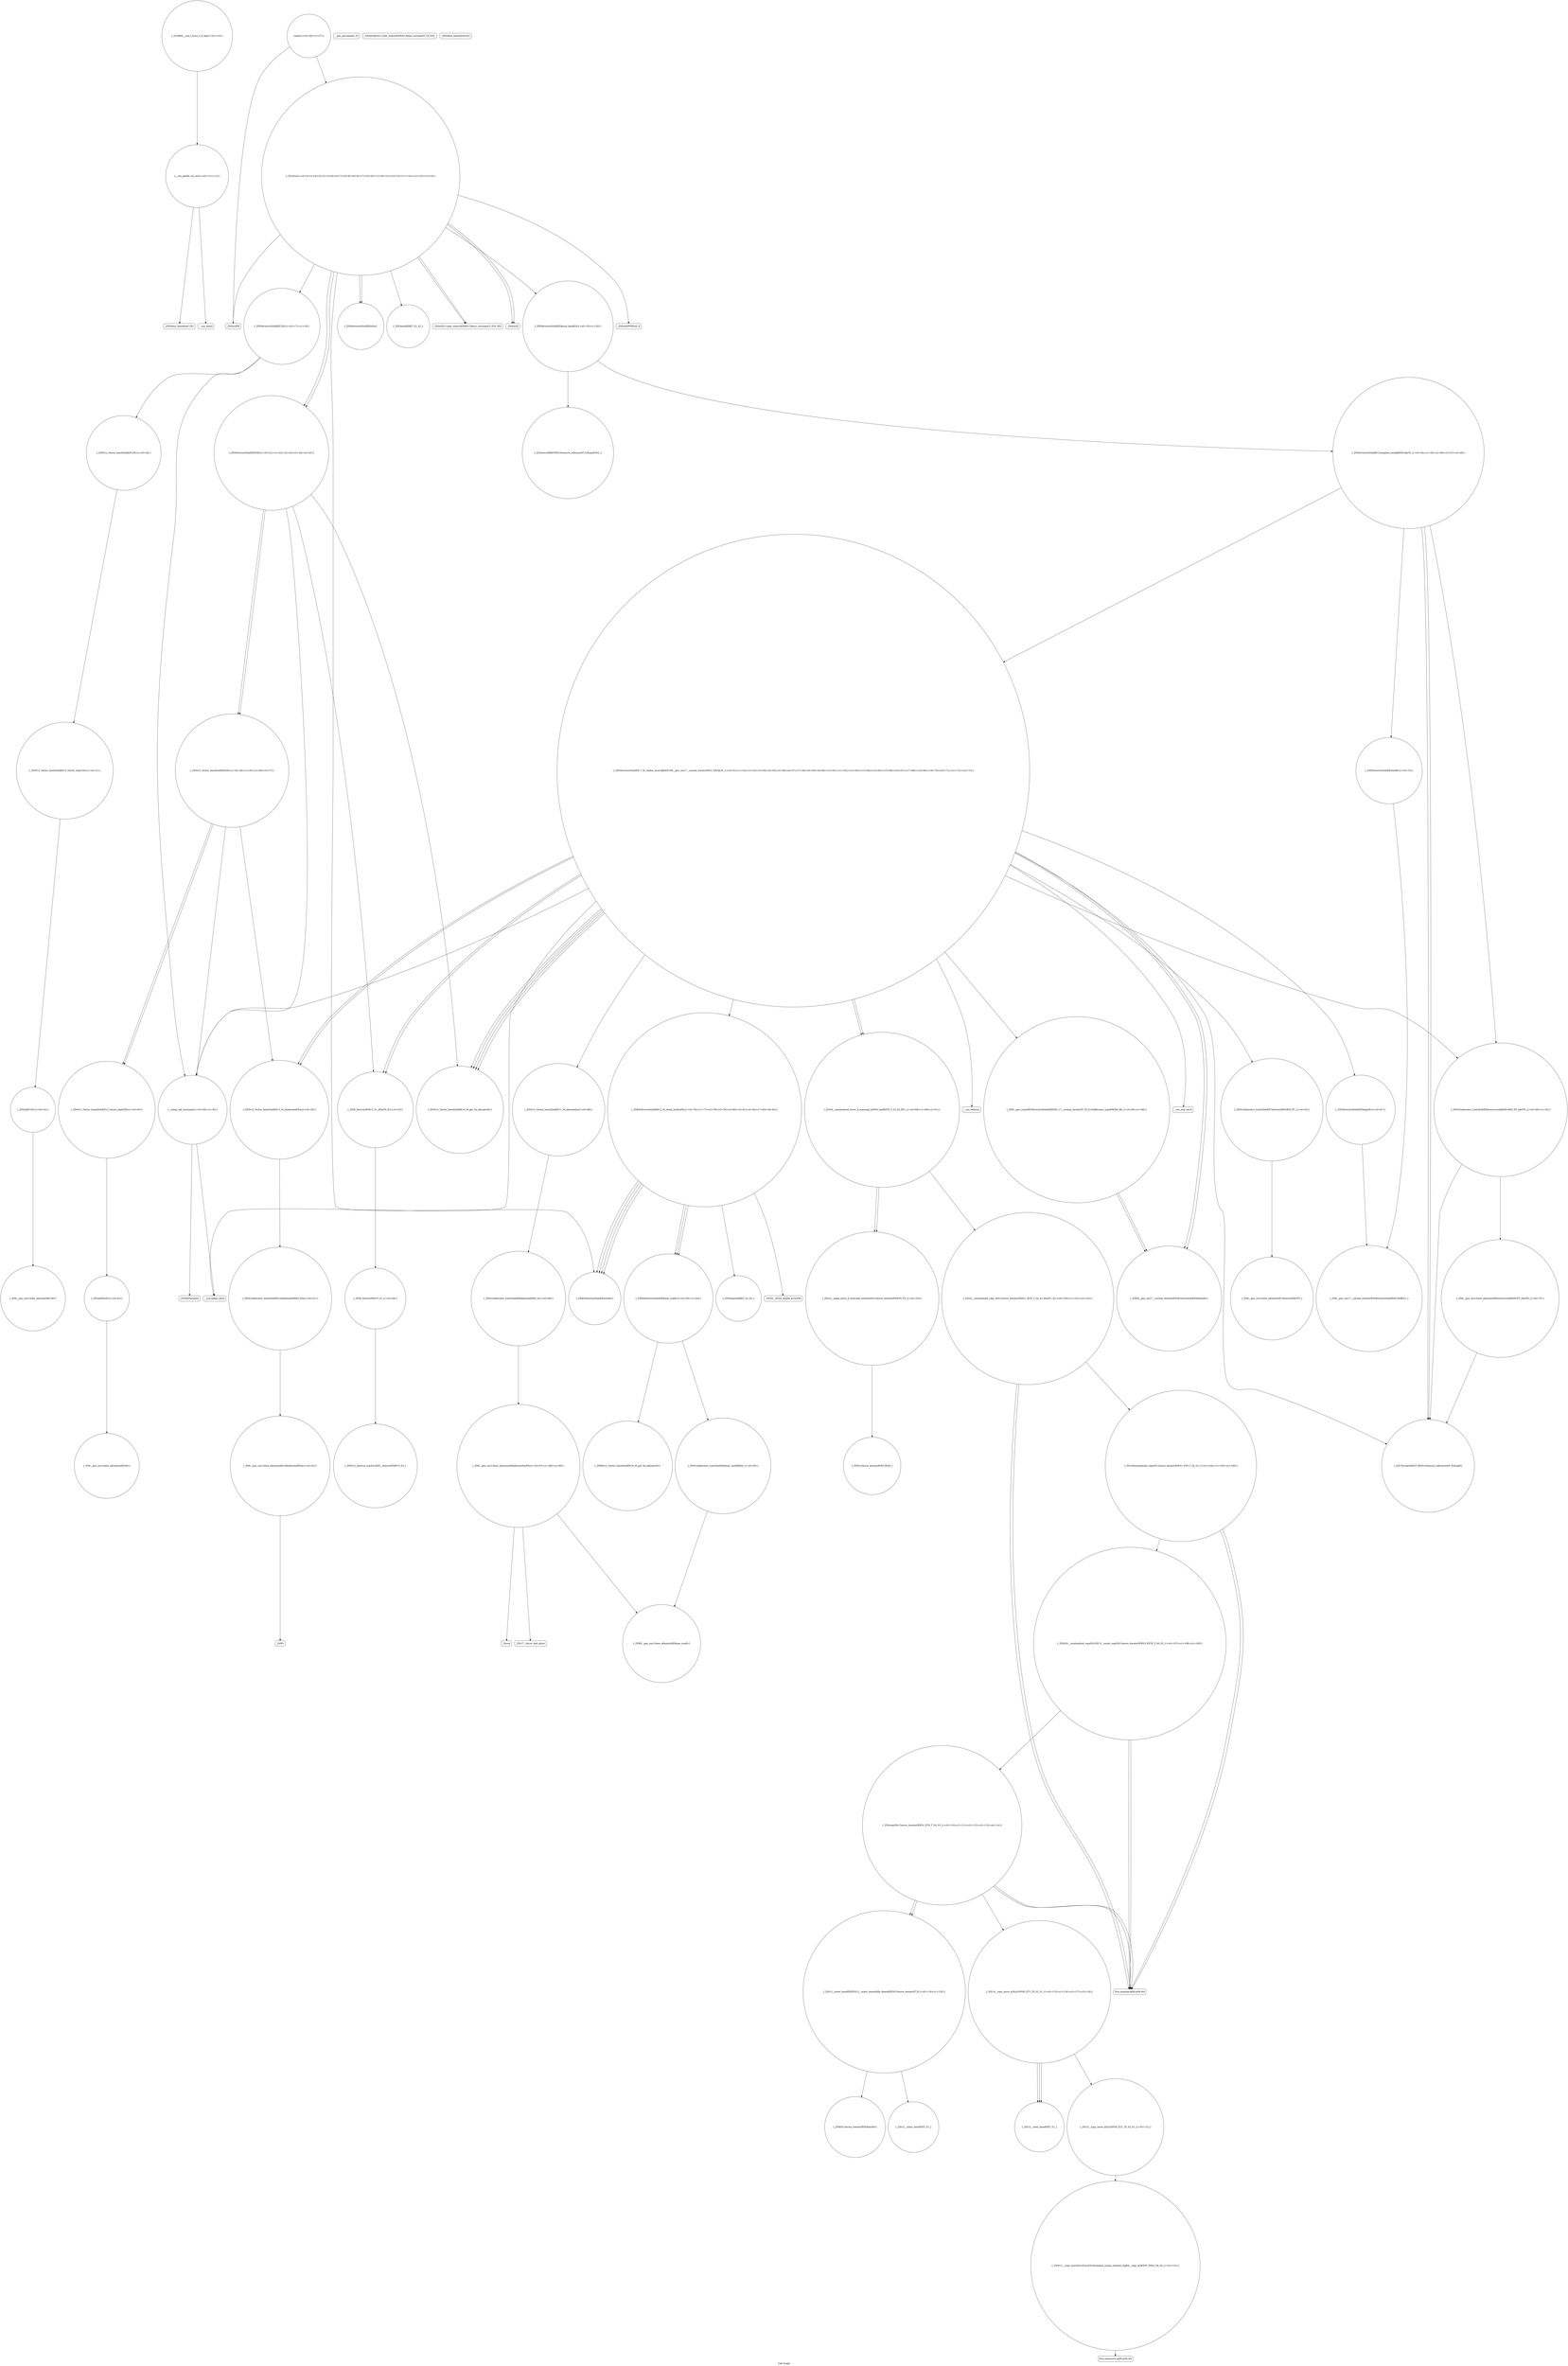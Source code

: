 digraph "Call Graph" {
	label="Call Graph";

	Node0x55b16e2389c0 [shape=record,shape=circle,label="{__cxx_global_var_init|{<s0>1|<s1>2}}"];
	Node0x55b16e2389c0:s0 -> Node0x55b16e238a40[color=black];
	Node0x55b16e2389c0:s1 -> Node0x55b16e238b40[color=black];
	Node0x55b16e23a040 [shape=record,shape=circle,label="{_ZN9__gnu_cxxmiIPiSt6vectorIiSaIiEEEENS_17__normal_iteratorIT_T0_E15difference_typeERKS8_SB_|{<s0>85|<s1>86}}"];
	Node0x55b16e23a040:s0 -> Node0x55b16e23b260[color=black];
	Node0x55b16e23a040:s1 -> Node0x55b16e23b260[color=black];
	Node0x55b16e238d40 [shape=record,shape=circle,label="{_ZNSt6vectorIiSaIiEE9push_backEOi|{<s0>19|<s1>20}}"];
	Node0x55b16e238d40:s0 -> Node0x55b16e239cc0[color=black];
	Node0x55b16e238d40:s1 -> Node0x55b16e239c40[color=black];
	Node0x55b16e23b3e0 [shape=record,shape=Mrecord,label="{__cxa_end_catch}"];
	Node0x55b16e2390c0 [shape=record,shape=Mrecord,label="{_ZNSolsEPFRSoS_E}"];
	Node0x55b16e23b760 [shape=record,shape=circle,label="{_ZN9__gnu_cxx17__normal_iteratorIPiSt6vectorIiSaIiEEEC2ERKS1_}"];
	Node0x55b16e239440 [shape=record,shape=Mrecord,label="{_ZSt9terminatev}"];
	Node0x55b16e23bae0 [shape=record,shape=circle,label="{_ZSt18uninitialized_copyISt13move_iteratorIPiES1_ET0_T_S4_S3_|{<s0>104|<s1>105|<s2>106}}"];
	Node0x55b16e23bae0:s0 -> Node0x55b16e23bb60[color=black];
	Node0x55b16e23bae0:s1 -> Node0x55b16e23bb60[color=black];
	Node0x55b16e23bae0:s2 -> Node0x55b16e23bbe0[color=black];
	Node0x55b16e2397c0 [shape=record,shape=circle,label="{_ZSt8_DestroyIPiEvT_S1_|{<s0>38}}"];
	Node0x55b16e2397c0:s0 -> Node0x55b16e239840[color=black];
	Node0x55b16e23be60 [shape=record,shape=circle,label="{_ZSt12__niter_baseIPiET_S1_}"];
	Node0x55b16e239b40 [shape=record,shape=circle,label="{_ZNSaIiED2Ev|{<s0>43}}"];
	Node0x55b16e239b40:s0 -> Node0x55b16e239bc0[color=black];
	Node0x55b16e23c1e0 [shape=record,shape=circle,label="{_GLOBAL__sub_I_huuu_3_0.cpp|{<s0>123}}"];
	Node0x55b16e23c1e0:s0 -> Node0x55b16e2389c0[color=black];
	Node0x55b16e239ec0 [shape=record,shape=circle,label="{_ZNSt6vectorIiSaIiEE3endEv|{<s0>74}}"];
	Node0x55b16e239ec0:s0 -> Node0x55b16e23b760[color=black];
	Node0x55b16e238bc0 [shape=record,shape=circle,label="{_Z5solvei|{<s0>3|<s1>4|<s2>5|<s3>6|<s4>7|<s5>8|<s6>9|<s7>10|<s8>11|<s9>12|<s10>13|<s11>14|<s12>15|<s13>16}}"];
	Node0x55b16e238bc0:s0 -> Node0x55b16e238c40[color=black];
	Node0x55b16e238bc0:s1 -> Node0x55b16e238cc0[color=black];
	Node0x55b16e238bc0:s2 -> Node0x55b16e238d40[color=black];
	Node0x55b16e238bc0:s3 -> Node0x55b16e2391c0[color=black];
	Node0x55b16e238bc0:s4 -> Node0x55b16e238e40[color=black];
	Node0x55b16e238bc0:s5 -> Node0x55b16e238ec0[color=black];
	Node0x55b16e238bc0:s6 -> Node0x55b16e238ec0[color=black];
	Node0x55b16e238bc0:s7 -> Node0x55b16e238f40[color=black];
	Node0x55b16e238bc0:s8 -> Node0x55b16e238fc0[color=black];
	Node0x55b16e238bc0:s9 -> Node0x55b16e239040[color=black];
	Node0x55b16e238bc0:s10 -> Node0x55b16e238fc0[color=black];
	Node0x55b16e238bc0:s11 -> Node0x55b16e239040[color=black];
	Node0x55b16e238bc0:s12 -> Node0x55b16e2390c0[color=black];
	Node0x55b16e238bc0:s13 -> Node0x55b16e2391c0[color=black];
	Node0x55b16e23b260 [shape=record,shape=circle,label="{_ZNK9__gnu_cxx17__normal_iteratorIPiSt6vectorIiSaIiEEE4baseEv}"];
	Node0x55b16e238f40 [shape=record,shape=circle,label="{_ZSt3minIiERKT_S2_S2_}"];
	Node0x55b16e23b5e0 [shape=record,shape=circle,label="{_ZNSt16allocator_traitsISaIiEE8max_sizeERKS0_|{<s0>95}}"];
	Node0x55b16e23b5e0:s0 -> Node0x55b16e23b6e0[color=black];
	Node0x55b16e2392c0 [shape=record,shape=circle,label="{_ZNSt12_Vector_baseIiSaIiEEC2Ev|{<s0>28}}"];
	Node0x55b16e2392c0:s0 -> Node0x55b16e2394c0[color=black];
	Node0x55b16e23b960 [shape=record,shape=Mrecord,label="{_Znwm}"];
	Node0x55b16e239640 [shape=record,shape=circle,label="{_ZSt8_DestroyIPiiEvT_S1_RSaIT0_E|{<s0>33}}"];
	Node0x55b16e239640:s0 -> Node0x55b16e2397c0[color=black];
	Node0x55b16e23bce0 [shape=record,shape=circle,label="{_ZSt14__copy_move_a2ILb1EPiS0_ET1_T0_S2_S1_|{<s0>115|<s1>116|<s2>117|<s3>118}}"];
	Node0x55b16e23bce0:s0 -> Node0x55b16e23be60[color=black];
	Node0x55b16e23bce0:s1 -> Node0x55b16e23be60[color=black];
	Node0x55b16e23bce0:s2 -> Node0x55b16e23be60[color=black];
	Node0x55b16e23bce0:s3 -> Node0x55b16e23bde0[color=black];
	Node0x55b16e2399c0 [shape=record,shape=circle,label="{_ZNSt16allocator_traitsISaIiEE10deallocateERS0_Pim|{<s0>41}}"];
	Node0x55b16e2399c0:s0 -> Node0x55b16e239a40[color=black];
	Node0x55b16e23c060 [shape=record,shape=circle,label="{_ZNKSt13move_iteratorIPiE4baseEv}"];
	Node0x55b16e239d40 [shape=record,shape=circle,label="{_ZNSt16allocator_traitsISaIiEE9constructIiJiEEEvRS0_PT_DpOT0_|{<s0>49|<s1>50}}"];
	Node0x55b16e239d40:s0 -> Node0x55b16e239dc0[color=black];
	Node0x55b16e239d40:s1 -> Node0x55b16e239f40[color=black];
	Node0x55b16e238a40 [shape=record,shape=Mrecord,label="{_ZNSt8ios_base4InitC1Ev}"];
	Node0x55b16e23a0c0 [shape=record,shape=circle,label="{_ZNSt6vectorIiSaIiEE5beginEv|{<s0>87}}"];
	Node0x55b16e23a0c0:s0 -> Node0x55b16e23b760[color=black];
	Node0x55b16e238dc0 [shape=record,shape=Mrecord,label="{__gxx_personality_v0}"];
	Node0x55b16e23b460 [shape=record,shape=circle,label="{_ZNKSt6vectorIiSaIiEE8max_sizeEv|{<s0>93|<s1>94}}"];
	Node0x55b16e23b460:s0 -> Node0x55b16e23b660[color=black];
	Node0x55b16e23b460:s1 -> Node0x55b16e23b5e0[color=black];
	Node0x55b16e239140 [shape=record,shape=Mrecord,label="{_ZSt4endlIcSt11char_traitsIcEERSt13basic_ostreamIT_T0_ES6_}"];
	Node0x55b16e23b7e0 [shape=record,shape=circle,label="{_ZNSt16allocator_traitsISaIiEE8allocateERS0_m|{<s0>96}}"];
	Node0x55b16e23b7e0:s0 -> Node0x55b16e23b860[color=black];
	Node0x55b16e2394c0 [shape=record,shape=circle,label="{_ZNSt12_Vector_baseIiSaIiEE12_Vector_implC2Ev|{<s0>31}}"];
	Node0x55b16e2394c0:s0 -> Node0x55b16e239540[color=black];
	Node0x55b16e23bb60 [shape=record,shape=Mrecord,label="{llvm.memcpy.p0i8.p0i8.i64}"];
	Node0x55b16e239840 [shape=record,shape=circle,label="{_ZNSt12_Destroy_auxILb1EE9__destroyIPiEEvT_S3_}"];
	Node0x55b16e23bee0 [shape=record,shape=circle,label="{_ZNSt11__copy_moveILb1ELb1ESt26random_access_iterator_tagE8__copy_mIiEEPT_PKS3_S6_S4_|{<s0>122}}"];
	Node0x55b16e23bee0:s0 -> Node0x55b16e23bf60[color=black];
	Node0x55b16e239bc0 [shape=record,shape=circle,label="{_ZN9__gnu_cxx13new_allocatorIiED2Ev}"];
	Node0x55b16e239f40 [shape=record,shape=circle,label="{_ZN9__gnu_cxx13new_allocatorIiE9constructIiJiEEEvPT_DpOT0_|{<s0>75}}"];
	Node0x55b16e239f40:s0 -> Node0x55b16e239dc0[color=black];
	Node0x55b16e238c40 [shape=record,shape=Mrecord,label="{_ZNSirsERi}"];
	Node0x55b16e23b2e0 [shape=record,shape=circle,label="{_ZNSt16allocator_traitsISaIiEE7destroyIiEEvRS0_PT_|{<s0>92}}"];
	Node0x55b16e23b2e0:s0 -> Node0x55b16e23c160[color=black];
	Node0x55b16e238fc0 [shape=record,shape=Mrecord,label="{_ZStlsISt11char_traitsIcEERSt13basic_ostreamIcT_ES5_PKc}"];
	Node0x55b16e23b660 [shape=record,shape=circle,label="{_ZNKSt12_Vector_baseIiSaIiEE19_M_get_Tp_allocatorEv}"];
	Node0x55b16e239340 [shape=record,shape=circle,label="{__clang_call_terminate|{<s0>29|<s1>30}}"];
	Node0x55b16e239340:s0 -> Node0x55b16e2393c0[color=black];
	Node0x55b16e239340:s1 -> Node0x55b16e239440[color=black];
	Node0x55b16e23b9e0 [shape=record,shape=circle,label="{_ZSt22__uninitialized_copy_aISt13move_iteratorIPiES1_iET0_T_S4_S3_RSaIT1_E|{<s0>100|<s1>101|<s2>102}}"];
	Node0x55b16e23b9e0:s0 -> Node0x55b16e23bb60[color=black];
	Node0x55b16e23b9e0:s1 -> Node0x55b16e23bb60[color=black];
	Node0x55b16e23b9e0:s2 -> Node0x55b16e23bae0[color=black];
	Node0x55b16e2396c0 [shape=record,shape=circle,label="{_ZNSt12_Vector_baseIiSaIiEE19_M_get_Tp_allocatorEv}"];
	Node0x55b16e23bd60 [shape=record,shape=circle,label="{_ZSt12__miter_baseIPiEDTcl12__miter_basecldtfp_4baseEEESt13move_iteratorIT_E|{<s0>119|<s1>120}}"];
	Node0x55b16e23bd60:s0 -> Node0x55b16e23c060[color=black];
	Node0x55b16e23bd60:s1 -> Node0x55b16e23bfe0[color=black];
	Node0x55b16e239a40 [shape=record,shape=circle,label="{_ZN9__gnu_cxx13new_allocatorIiE10deallocateEPim|{<s0>42}}"];
	Node0x55b16e239a40:s0 -> Node0x55b16e239ac0[color=black];
	Node0x55b16e23c0e0 [shape=record,shape=circle,label="{_ZNSt13move_iteratorIPiEC2ES0_}"];
	Node0x55b16e239dc0 [shape=record,shape=circle,label="{_ZSt7forwardIiEOT_RNSt16remove_referenceIS0_E4typeE}"];
	Node0x55b16e238ac0 [shape=record,shape=Mrecord,label="{_ZNSt8ios_base4InitD1Ev}"];
	Node0x55b16e23a140 [shape=record,shape=circle,label="{_ZNSt12_Vector_baseIiSaIiEE11_M_allocateEm|{<s0>88}}"];
	Node0x55b16e23a140:s0 -> Node0x55b16e23b7e0[color=black];
	Node0x55b16e238e40 [shape=record,shape=circle,label="{_ZNKSt6vectorIiSaIiEE4sizeEv}"];
	Node0x55b16e23b4e0 [shape=record,shape=Mrecord,label="{_ZSt20__throw_length_errorPKc}"];
	Node0x55b16e2391c0 [shape=record,shape=circle,label="{_ZNSt6vectorIiSaIiEED2Ev|{<s0>21|<s1>22|<s2>23|<s3>24|<s4>25}}"];
	Node0x55b16e2391c0:s0 -> Node0x55b16e2396c0[color=black];
	Node0x55b16e2391c0:s1 -> Node0x55b16e239640[color=black];
	Node0x55b16e2391c0:s2 -> Node0x55b16e239740[color=black];
	Node0x55b16e2391c0:s3 -> Node0x55b16e239740[color=black];
	Node0x55b16e2391c0:s4 -> Node0x55b16e239340[color=black];
	Node0x55b16e23b860 [shape=record,shape=circle,label="{_ZN9__gnu_cxx13new_allocatorIiE8allocateEmPKv|{<s0>97|<s1>98|<s2>99}}"];
	Node0x55b16e23b860:s0 -> Node0x55b16e23b6e0[color=black];
	Node0x55b16e23b860:s1 -> Node0x55b16e23b8e0[color=black];
	Node0x55b16e23b860:s2 -> Node0x55b16e23b960[color=black];
	Node0x55b16e239540 [shape=record,shape=circle,label="{_ZNSaIiEC2Ev|{<s0>32}}"];
	Node0x55b16e239540:s0 -> Node0x55b16e2395c0[color=black];
	Node0x55b16e23bbe0 [shape=record,shape=circle,label="{_ZNSt20__uninitialized_copyILb1EE13__uninit_copyISt13move_iteratorIPiES3_EET0_T_S6_S5_|{<s0>107|<s1>108|<s2>109}}"];
	Node0x55b16e23bbe0:s0 -> Node0x55b16e23bb60[color=black];
	Node0x55b16e23bbe0:s1 -> Node0x55b16e23bb60[color=black];
	Node0x55b16e23bbe0:s2 -> Node0x55b16e23bc60[color=black];
	Node0x55b16e2398c0 [shape=record,shape=circle,label="{_ZNSt12_Vector_baseIiSaIiEE13_M_deallocateEPim|{<s0>39}}"];
	Node0x55b16e2398c0:s0 -> Node0x55b16e2399c0[color=black];
	Node0x55b16e23bf60 [shape=record,shape=Mrecord,label="{llvm.memmove.p0i8.p0i8.i64}"];
	Node0x55b16e239c40 [shape=record,shape=circle,label="{_ZNSt6vectorIiSaIiEE12emplace_backIJiEEEvDpOT_|{<s0>44|<s1>45|<s2>46|<s3>47|<s4>48}}"];
	Node0x55b16e239c40:s0 -> Node0x55b16e239dc0[color=black];
	Node0x55b16e239c40:s1 -> Node0x55b16e239d40[color=black];
	Node0x55b16e239c40:s2 -> Node0x55b16e239ec0[color=black];
	Node0x55b16e239c40:s3 -> Node0x55b16e239dc0[color=black];
	Node0x55b16e239c40:s4 -> Node0x55b16e239e40[color=black];
	Node0x55b16e239fc0 [shape=record,shape=circle,label="{_ZNKSt6vectorIiSaIiEE12_M_check_lenEmPKc|{<s0>76|<s1>77|<s2>78|<s3>79|<s4>80|<s5>81|<s6>82|<s7>83|<s8>84}}"];
	Node0x55b16e239fc0:s0 -> Node0x55b16e23b460[color=black];
	Node0x55b16e239fc0:s1 -> Node0x55b16e238e40[color=black];
	Node0x55b16e239fc0:s2 -> Node0x55b16e23b4e0[color=black];
	Node0x55b16e239fc0:s3 -> Node0x55b16e238e40[color=black];
	Node0x55b16e239fc0:s4 -> Node0x55b16e238e40[color=black];
	Node0x55b16e239fc0:s5 -> Node0x55b16e23b560[color=black];
	Node0x55b16e239fc0:s6 -> Node0x55b16e238e40[color=black];
	Node0x55b16e239fc0:s7 -> Node0x55b16e23b460[color=black];
	Node0x55b16e239fc0:s8 -> Node0x55b16e23b460[color=black];
	Node0x55b16e238cc0 [shape=record,shape=circle,label="{_ZNSt6vectorIiSaIiEEC2Ev|{<s0>17|<s1>18}}"];
	Node0x55b16e238cc0:s0 -> Node0x55b16e2392c0[color=black];
	Node0x55b16e238cc0:s1 -> Node0x55b16e239340[color=black];
	Node0x55b16e23b360 [shape=record,shape=Mrecord,label="{__cxa_rethrow}"];
	Node0x55b16e239040 [shape=record,shape=Mrecord,label="{_ZNSolsEi}"];
	Node0x55b16e23b6e0 [shape=record,shape=circle,label="{_ZNK9__gnu_cxx13new_allocatorIiE8max_sizeEv}"];
	Node0x55b16e2393c0 [shape=record,shape=Mrecord,label="{__cxa_begin_catch}"];
	Node0x55b16e23ba60 [shape=record,shape=circle,label="{_ZSt32__make_move_if_noexcept_iteratorIiSt13move_iteratorIPiEET0_PT_|{<s0>103}}"];
	Node0x55b16e23ba60:s0 -> Node0x55b16e23c0e0[color=black];
	Node0x55b16e239740 [shape=record,shape=circle,label="{_ZNSt12_Vector_baseIiSaIiEED2Ev|{<s0>34|<s1>35|<s2>36|<s3>37}}"];
	Node0x55b16e239740:s0 -> Node0x55b16e2398c0[color=black];
	Node0x55b16e239740:s1 -> Node0x55b16e239940[color=black];
	Node0x55b16e239740:s2 -> Node0x55b16e239940[color=black];
	Node0x55b16e239740:s3 -> Node0x55b16e239340[color=black];
	Node0x55b16e23bde0 [shape=record,shape=circle,label="{_ZSt13__copy_move_aILb1EPiS0_ET1_T0_S2_S1_|{<s0>121}}"];
	Node0x55b16e23bde0:s0 -> Node0x55b16e23bee0[color=black];
	Node0x55b16e239ac0 [shape=record,shape=Mrecord,label="{_ZdlPv}"];
	Node0x55b16e23c160 [shape=record,shape=circle,label="{_ZN9__gnu_cxx13new_allocatorIiE7destroyIiEEvPT_}"];
	Node0x55b16e239e40 [shape=record,shape=circle,label="{_ZNSt6vectorIiSaIiEE17_M_realloc_insertIJiEEEvN9__gnu_cxx17__normal_iteratorIPiS1_EEDpOT_|{<s0>51|<s1>52|<s2>53|<s3>54|<s4>55|<s5>56|<s6>57|<s7>58|<s8>59|<s9>60|<s10>61|<s11>62|<s12>63|<s13>64|<s14>65|<s15>66|<s16>67|<s17>68|<s18>69|<s19>70|<s20>71|<s21>72|<s22>73}}"];
	Node0x55b16e239e40:s0 -> Node0x55b16e239fc0[color=black];
	Node0x55b16e239e40:s1 -> Node0x55b16e23a0c0[color=black];
	Node0x55b16e239e40:s2 -> Node0x55b16e23a040[color=black];
	Node0x55b16e239e40:s3 -> Node0x55b16e23a140[color=black];
	Node0x55b16e239e40:s4 -> Node0x55b16e239dc0[color=black];
	Node0x55b16e239e40:s5 -> Node0x55b16e239d40[color=black];
	Node0x55b16e239e40:s6 -> Node0x55b16e23b260[color=black];
	Node0x55b16e239e40:s7 -> Node0x55b16e2396c0[color=black];
	Node0x55b16e239e40:s8 -> Node0x55b16e23b1e0[color=black];
	Node0x55b16e239e40:s9 -> Node0x55b16e23b260[color=black];
	Node0x55b16e239e40:s10 -> Node0x55b16e2396c0[color=black];
	Node0x55b16e239e40:s11 -> Node0x55b16e23b1e0[color=black];
	Node0x55b16e239e40:s12 -> Node0x55b16e2393c0[color=black];
	Node0x55b16e239e40:s13 -> Node0x55b16e23b2e0[color=black];
	Node0x55b16e239e40:s14 -> Node0x55b16e23b3e0[color=black];
	Node0x55b16e239e40:s15 -> Node0x55b16e2396c0[color=black];
	Node0x55b16e239e40:s16 -> Node0x55b16e239640[color=black];
	Node0x55b16e239e40:s17 -> Node0x55b16e2398c0[color=black];
	Node0x55b16e239e40:s18 -> Node0x55b16e23b360[color=black];
	Node0x55b16e239e40:s19 -> Node0x55b16e2396c0[color=black];
	Node0x55b16e239e40:s20 -> Node0x55b16e239640[color=black];
	Node0x55b16e239e40:s21 -> Node0x55b16e2398c0[color=black];
	Node0x55b16e239e40:s22 -> Node0x55b16e239340[color=black];
	Node0x55b16e238b40 [shape=record,shape=Mrecord,label="{__cxa_atexit}"];
	Node0x55b16e23b1e0 [shape=record,shape=circle,label="{_ZSt34__uninitialized_move_if_noexcept_aIPiS0_SaIiEET0_T_S3_S2_RT1_|{<s0>89|<s1>90|<s2>91}}"];
	Node0x55b16e23b1e0:s0 -> Node0x55b16e23ba60[color=black];
	Node0x55b16e23b1e0:s1 -> Node0x55b16e23ba60[color=black];
	Node0x55b16e23b1e0:s2 -> Node0x55b16e23b9e0[color=black];
	Node0x55b16e238ec0 [shape=record,shape=circle,label="{_ZNSt6vectorIiSaIiEEixEm}"];
	Node0x55b16e23b560 [shape=record,shape=circle,label="{_ZSt3maxImERKT_S2_S2_}"];
	Node0x55b16e239240 [shape=record,shape=circle,label="{main|{<s0>26|<s1>27}}"];
	Node0x55b16e239240:s0 -> Node0x55b16e238c40[color=black];
	Node0x55b16e239240:s1 -> Node0x55b16e238bc0[color=black];
	Node0x55b16e23b8e0 [shape=record,shape=Mrecord,label="{_ZSt17__throw_bad_allocv}"];
	Node0x55b16e2395c0 [shape=record,shape=circle,label="{_ZN9__gnu_cxx13new_allocatorIiEC2Ev}"];
	Node0x55b16e23bc60 [shape=record,shape=circle,label="{_ZSt4copyISt13move_iteratorIPiES1_ET0_T_S4_S3_|{<s0>110|<s1>111|<s2>112|<s3>113|<s4>114}}"];
	Node0x55b16e23bc60:s0 -> Node0x55b16e23bb60[color=black];
	Node0x55b16e23bc60:s1 -> Node0x55b16e23bd60[color=black];
	Node0x55b16e23bc60:s2 -> Node0x55b16e23bb60[color=black];
	Node0x55b16e23bc60:s3 -> Node0x55b16e23bd60[color=black];
	Node0x55b16e23bc60:s4 -> Node0x55b16e23bce0[color=black];
	Node0x55b16e239940 [shape=record,shape=circle,label="{_ZNSt12_Vector_baseIiSaIiEE12_Vector_implD2Ev|{<s0>40}}"];
	Node0x55b16e239940:s0 -> Node0x55b16e239b40[color=black];
	Node0x55b16e23bfe0 [shape=record,shape=circle,label="{_ZSt12__miter_baseIPiET_S1_}"];
	Node0x55b16e239cc0 [shape=record,shape=circle,label="{_ZSt4moveIRiEONSt16remove_referenceIT_E4typeEOS2_}"];
}
